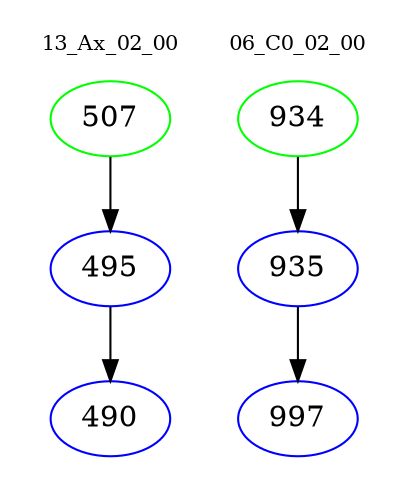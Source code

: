 digraph{
subgraph cluster_0 {
color = white
label = "13_Ax_02_00";
fontsize=10;
T0_507 [label="507", color="green"]
T0_507 -> T0_495 [color="black"]
T0_495 [label="495", color="blue"]
T0_495 -> T0_490 [color="black"]
T0_490 [label="490", color="blue"]
}
subgraph cluster_1 {
color = white
label = "06_C0_02_00";
fontsize=10;
T1_934 [label="934", color="green"]
T1_934 -> T1_935 [color="black"]
T1_935 [label="935", color="blue"]
T1_935 -> T1_997 [color="black"]
T1_997 [label="997", color="blue"]
}
}
